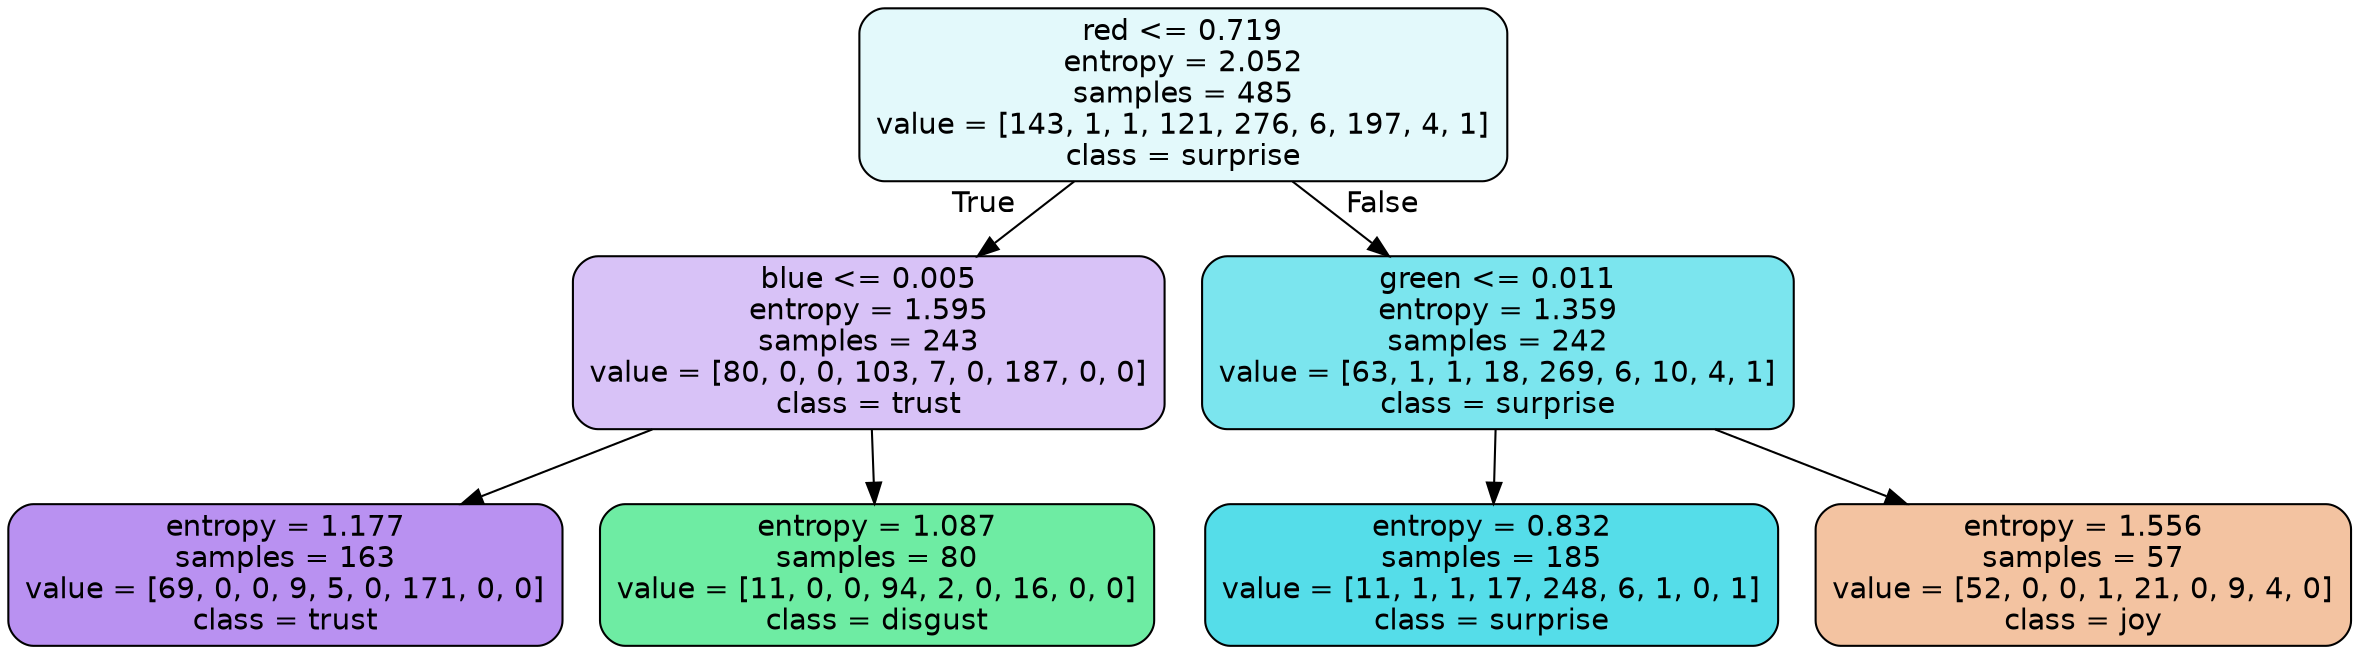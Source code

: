 digraph Tree {
node [shape=box, style="filled, rounded", color="black", fontname=helvetica] ;
edge [fontname=helvetica] ;
0 [label="red <= 0.719\nentropy = 2.052\nsamples = 485\nvalue = [143, 1, 1, 121, 276, 6, 197, 4, 1]\nclass = surprise", fillcolor="#39d7e524"] ;
1 [label="blue <= 0.005\nentropy = 1.595\nsamples = 243\nvalue = [80, 0, 0, 103, 7, 0, 187, 0, 0]\nclass = trust", fillcolor="#8139e54e"] ;
0 -> 1 [labeldistance=2.5, labelangle=45, headlabel="True"] ;
2 [label="entropy = 1.177\nsamples = 163\nvalue = [69, 0, 0, 9, 5, 0, 171, 0, 0]\nclass = trust", fillcolor="#8139e58d"] ;
1 -> 2 ;
3 [label="entropy = 1.087\nsamples = 80\nvalue = [11, 0, 0, 94, 2, 0, 16, 0, 0]\nclass = disgust", fillcolor="#39e581ba"] ;
1 -> 3 ;
4 [label="green <= 0.011\nentropy = 1.359\nsamples = 242\nvalue = [63, 1, 1, 18, 269, 6, 10, 4, 1]\nclass = surprise", fillcolor="#39d7e5a9"] ;
0 -> 4 [labeldistance=2.5, labelangle=-45, headlabel="False"] ;
5 [label="entropy = 0.832\nsamples = 185\nvalue = [11, 1, 1, 17, 248, 6, 1, 0, 1]\nclass = surprise", fillcolor="#39d7e5db"] ;
4 -> 5 ;
6 [label="entropy = 1.556\nsamples = 57\nvalue = [52, 0, 0, 1, 21, 0, 9, 4, 0]\nclass = joy", fillcolor="#e5813978"] ;
4 -> 6 ;
}